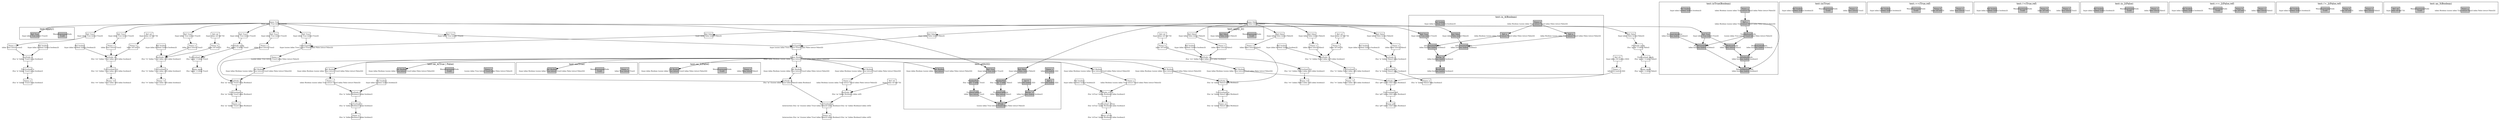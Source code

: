 digraph Document {
  node [shape=box,fixedsize=shape fontsize=10]
  1 [label="Name: True\n(type (alias True (struct True)))", fillcolor=grey];
  2 [label="FunOverload: apply\n(fun 'apply' () (alias True))", fillcolor=grey];
  3 [label="FunNode: apply\n(fun 'apply' () (alias True))", fillcolor=grey];
  4 [label="Ref: True\n(type (alias True (struct True)))", fillcolor=grey];
  5 [label="Name: apply\n(fun 'apply' () (alias True))", fillcolor=grey];
  6 [label="FunOverload: is\n(fun 'is' ((alias True)) (alias boolean))", fillcolor=grey];
  7 [label="FunNode: is\n(fun 'is' ((alias True)) (alias boolean))", fillcolor=grey];
  8 [label="Ref: True\n(type (alias True (struct True)))", fillcolor=grey];
  9 [label="Name: a\n(alias True (struct True))", fillcolor=grey];
  10 [label="Ref: boolean\n(type (alias boolean (native boolean)))", fillcolor=grey];
  11 [label="Name: is\n(fun 'is' ((alias True)) (alias boolean))", fillcolor=grey];
  12 [label="FunOverload: ==\n(fun '==' ((alias True) (alias ref)) (alias boolean))", fillcolor=grey];
  13 [label="FunNode: ==\n(fun '==' ((alias True) (alias ref)) (alias boolean))", fillcolor=grey];
  14 [label="Ref: True\n(type (alias True (struct True)))", fillcolor=grey];
  15 [label="Name: a\n(alias True (struct True))", fillcolor=grey];
  16 [label="Ref: ref\n(type (alias ref (ref ?)))", fillcolor=grey];
  17 [label="Name: b\n(alias ref (ref ?))", fillcolor=grey];
  18 [label="Ref: boolean\n(type (alias boolean (native boolean)))", fillcolor=grey];
  19 [label="Name: ==\n(fun '==' ((alias True) (alias ref)) (alias boolean))", fillcolor=grey];
  20 [label="FunOverload: !=\n(fun '!=' ((alias True) (alias ref)) (alias boolean))", fillcolor=grey];
  21 [label="FunNode: !=\n(fun '!=' ((alias True) (alias ref)) (alias boolean))", fillcolor=grey];
  22 [label="Ref: True\n(type (alias True (struct True)))", fillcolor=grey];
  23 [label="Name: a\n(alias True (struct True))", fillcolor=grey];
  24 [label="Ref: ref\n(type (alias ref (ref ?)))", fillcolor=grey];
  25 [label="Name: b\n(alias ref (ref ?))", fillcolor=grey];
  26 [label="Ref: boolean\n(type (alias boolean (native boolean)))", fillcolor=grey];
  27 [label="Name: !=\n(fun '!=' ((alias True) (alias ref)) (alias boolean))", fillcolor=grey];
  28 [label="Name: False\n(type (alias False (struct False)))", fillcolor=grey];
  29 [label="FunOverload: apply\n(fun 'apply' () (alias False))", fillcolor=grey];
  30 [label="FunNode: apply\n(fun 'apply' () (alias False))", fillcolor=grey];
  31 [label="Ref: False\n(type (alias False (struct False)))", fillcolor=grey];
  32 [label="Name: apply\n(fun 'apply' () (alias False))", fillcolor=grey];
  33 [label="FunOverload: is\n(fun 'is' ((alias False)) (alias boolean))", fillcolor=grey];
  34 [label="FunNode: is\n(fun 'is' ((alias False)) (alias boolean))", fillcolor=grey];
  35 [label="Ref: False\n(type (alias False (struct False)))", fillcolor=grey];
  36 [label="Name: a\n(alias False (struct False))", fillcolor=grey];
  37 [label="Ref: boolean\n(type (alias boolean (native boolean)))", fillcolor=grey];
  38 [label="Name: is\n(fun 'is' ((alias False)) (alias boolean))", fillcolor=grey];
  39 [label="FunOverload: ==\n(fun '==' ((alias False) (alias ref)) (alias boolean))", fillcolor=grey];
  40 [label="FunNode: ==\n(fun '==' ((alias False) (alias ref)) (alias boolean))", fillcolor=grey];
  41 [label="Ref: False\n(type (alias False (struct False)))", fillcolor=grey];
  42 [label="Name: a\n(alias False (struct False))", fillcolor=grey];
  43 [label="Ref: ref\n(type (alias ref (ref ?)))", fillcolor=grey];
  44 [label="Name: b\n(alias ref (ref ?))", fillcolor=grey];
  45 [label="Ref: boolean\n(type (alias boolean (native boolean)))", fillcolor=grey];
  46 [label="Name: ==\n(fun '==' ((alias False) (alias ref)) (alias boolean))", fillcolor=grey];
  47 [label="FunOverload: !=\n(fun '!=' ((alias False) (alias ref)) (alias boolean))", fillcolor=grey];
  48 [label="FunNode: !=\n(fun '!=' ((alias False) (alias ref)) (alias boolean))", fillcolor=grey];
  49 [label="Ref: False\n(type (alias False (struct False)))", fillcolor=grey];
  50 [label="Name: a\n(alias False (struct False))", fillcolor=grey];
  51 [label="Ref: ref\n(type (alias ref (ref ?)))", fillcolor=grey];
  52 [label="Name: b\n(alias ref (ref ?))", fillcolor=grey];
  53 [label="Ref: boolean\n(type (alias boolean (native boolean)))", fillcolor=grey];
  54 [label="Name: !=\n(fun '!=' ((alias False) (alias ref)) (alias boolean))", fillcolor=grey];
  55 [label="Name: Boolean\n(type (alias Boolean (union (alias True (struct True)) (alias False (struct False)))))", fillcolor=grey];
  56 [label="UnionTypeNode\n(type (union (alias True (struct True)) (alias False (struct False))))", fillcolor=grey];
  57 [label="Ref: True\n(type (alias True (struct True)))", fillcolor=grey];
  58 [label="Ref: False\n(type (alias False (struct False)))", fillcolor=grey];
  59 [label="FunOverload: is\n(fun 'is' ((alias Boolean)) (alias boolean))", fillcolor=grey];
  60 [label="FunNode: is\n(fun 'is' ((alias Boolean)) (alias boolean))", fillcolor=grey];
  61 [label="Ref: Boolean\n(type (alias Boolean (union (alias True (struct True)) (alias False (struct False)))))", fillcolor=grey];
  62 [label="Name: a\n(alias Boolean (union (alias True (struct True)) (alias False (struct False))))", fillcolor=grey];
  63 [label="Ref: boolean\n(type (alias boolean (native boolean)))", fillcolor=grey];
  64 [label="Name: is\n(fun 'is' ((alias Boolean)) (alias boolean))", fillcolor=grey];
  65 [label="FunOverload: as\n(fun 'as' ((alias True)) (alias Boolean))", fillcolor=grey];
  66 [label="FunNode: as\n(fun 'as' ((alias True)) (alias Boolean))", fillcolor=grey];
  67 [label="Ref: True\n(type (alias True (struct True)))", fillcolor=grey];
  68 [label="Name: a\n(alias True (struct True))", fillcolor=grey];
  69 [label="Ref: Boolean\n(type (alias Boolean (union (alias True (struct True)) (alias False (struct False)))))", fillcolor=grey];
  70 [label="Name: as\n(fun 'as' ((alias True)) (alias Boolean))", fillcolor=grey];
  71 [label="FunOverload: as\n(fun 'as' ((alias False)) (alias Boolean))", fillcolor=grey];
  72 [label="FunNode: as\n(fun 'as' ((alias False)) (alias Boolean))", fillcolor=grey];
  73 [label="Ref: False\n(type (alias False (struct False)))", fillcolor=grey];
  74 [label="Name: a\n(alias False (struct False))", fillcolor=grey];
  75 [label="Ref: Boolean\n(type (alias Boolean (union (alias True (struct True)) (alias False (struct False)))))", fillcolor=grey];
  76 [label="Name: as\n(fun 'as' ((alias False)) (alias Boolean))", fillcolor=grey];
  77 [label="FunOverload: as\n(intersection (fun 'as' ((union (alias True) (alias False))) (alias Boolean)) (fun 'as' ((alias Boolean)) (alias ref)))", fillcolor=grey];
  78 [label="FunNode: as\n(fun 'as' ((union (alias True) (alias False))) (alias Boolean))", fillcolor=grey];
  79 [label="UnionTypeNode\n(type (union (alias True (struct True)) (alias False (struct False))))", fillcolor=grey];
  80 [label="Ref: True\n(type (alias True (struct True)))", fillcolor=grey];
  81 [label="Ref: False\n(type (alias False (struct False)))", fillcolor=grey];
  82 [label="Name: a\n(union (alias True (struct True)) (alias False (struct False)))", fillcolor=grey];
  83 [label="Ref: Boolean\n(type (alias Boolean (union (alias True (struct True)) (alias False (struct False)))))", fillcolor=grey];
  84 [label="FunNode: as\n(fun 'as' ((alias Boolean)) (alias ref))", fillcolor=grey];
  85 [label="Ref: Boolean\n(type (alias Boolean (union (alias True (struct True)) (alias False (struct False)))))", fillcolor=grey];
  86 [label="Name: a\n(alias Boolean (union (alias True (struct True)) (alias False (struct False))))", fillcolor=grey];
  87 [label="Ref: ref\n(type (alias ref (ref ?)))", fillcolor=grey];
  88 [label="Name: as\n(intersection (fun 'as' ((union (alias True) (alias False))) (alias Boolean)) (fun 'as' ((alias Boolean)) (alias ref)))", fillcolor=grey];
  89 [label="FunOverload: gt0\n(fun 'gt0' ((alias i32)) (alias Boolean))", fillcolor=grey];
  90 [label="FunNode: gt0\n(fun 'gt0' ((alias i32)) (alias Boolean))", fillcolor=grey];
  91 [label="Ref: i32\n(type (alias i32 (native i32)))", fillcolor=grey];
  92 [label="Name: x\n(alias i32 (native i32))", fillcolor=grey];
  93 [label="Ref: Boolean\n(type (alias Boolean (union (alias True (struct True)) (alias False (struct False)))))", fillcolor=grey];
  94 [label="Name: gt0\n(fun 'gt0' ((alias i32)) (alias Boolean))", fillcolor=grey];
  95 [label="FunOverload: isTrue\n(fun 'isTrue' ((alias Boolean)) (alias boolean))", fillcolor=grey];
  96 [label="FunNode: isTrue\n(fun 'isTrue' ((alias Boolean)) (alias boolean))", fillcolor=grey];
  97 [label="Ref: Boolean\n(type (alias Boolean (union (alias True (struct True)) (alias False (struct False)))))", fillcolor=grey];
  98 [label="Name: a\n(alias Boolean (union (alias True (struct True)) (alias False (struct False))))", fillcolor=grey];
  99 [label="Ref: boolean\n(type (alias boolean (native boolean)))", fillcolor=grey];
  100 [label="Name: isTrue\n(fun 'isTrue' ((alias Boolean)) (alias boolean))", fillcolor=grey];
  subgraph cluster0 {
    node [style=filled, fillcolor=grey];
    101 [label="WasmExpressionNode\n(void)", fillcolor=grey];
    102 [label="Ref: True\n(type (alias True (struct True)))", fillcolor=grey];
  label = "test::apply()";
}
  subgraph cluster1 {
    node [style=filled, fillcolor=grey];
    103 [label="WasmExpressionNode\n(void)", fillcolor=grey];
    104 [label="Ref: False\n(type (alias False (struct False)))", fillcolor=grey];
  label = "test::apply_2()";
}
  subgraph cluster2 {
    node [style=filled, fillcolor=grey];
    105 [label="Name: a\n(alias True (struct True))", fillcolor=grey];
    106 [label="WasmExpressionNode\n(void)", fillcolor=grey];
    107 [label="Ref: boolean\n(type (alias boolean (native boolean)))", fillcolor=grey];
  label = "test::is(True)";
}
  subgraph cluster3 {
    node [style=filled, fillcolor=grey];
    108 [label="Name: a\n(alias True (struct True))", fillcolor=grey];
    109 [label="Name: b\n(alias ref (ref ?))", fillcolor=grey];
    110 [label="WasmExpressionNode\n(void)", fillcolor=grey];
    111 [label="Ref: boolean\n(type (alias boolean (native boolean)))", fillcolor=grey];
  label = "test::==(True,ref)";
}
  subgraph cluster4 {
    node [style=filled, fillcolor=grey];
    112 [label="Name: a\n(alias True (struct True))", fillcolor=grey];
    113 [label="Name: b\n(alias ref (ref ?))", fillcolor=grey];
    114 [label="WasmExpressionNode\n(void)", fillcolor=grey];
    115 [label="Ref: boolean\n(type (alias boolean (native boolean)))", fillcolor=grey];
  label = "test::!=(True,ref)";
}
  subgraph cluster5 {
    node [style=filled, fillcolor=grey];
    116 [label="Name: a\n(alias False (struct False))", fillcolor=grey];
    117 [label="WasmExpressionNode\n(void)", fillcolor=grey];
    118 [label="Ref: boolean\n(type (alias boolean (native boolean)))", fillcolor=grey];
  label = "test::is_2(False)";
}
  subgraph cluster6 {
    node [style=filled, fillcolor=grey];
    119 [label="Name: a\n(alias False (struct False))", fillcolor=grey];
    120 [label="Name: b\n(alias ref (ref ?))", fillcolor=grey];
    121 [label="WasmExpressionNode\n(void)", fillcolor=grey];
    122 [label="Ref: boolean\n(type (alias boolean (native boolean)))", fillcolor=grey];
  label = "test::==_2(False,ref)";
}
  subgraph cluster7 {
    node [style=filled, fillcolor=grey];
    123 [label="Name: a\n(alias False (struct False))", fillcolor=grey];
    124 [label="Name: b\n(alias ref (ref ?))", fillcolor=grey];
    125 [label="WasmExpressionNode\n(void)", fillcolor=grey];
    126 [label="Ref: boolean\n(type (alias boolean (native boolean)))", fillcolor=grey];
  label = "test::!=_2(False,ref)";
}
  subgraph cluster8 {
    node [style=filled, fillcolor=grey];
    127 [label="Name: a\n(union (alias True (struct True)) (alias False (struct False)))", fillcolor=grey];
    128 [label="WasmExpressionNode\n(void)", fillcolor=grey];
    129 [label="Ref: Boolean\n(type (alias Boolean (union (alias True (struct True)) (alias False (struct False)))))", fillcolor=grey];
  label = "test::as_4(True | False)";
}
  subgraph cluster9 {
    node [style=filled, fillcolor=grey];
    130 [label="Name: a\n(alias True (struct True))", fillcolor=grey];
    131 [label="WasmExpressionNode\n(void)", fillcolor=grey];
    132 [label="Ref: Boolean\n(type (alias Boolean (union (alias True (struct True)) (alias False (struct False)))))", fillcolor=grey];
  label = "test::as(True)";
}
  subgraph cluster10 {
    node [style=filled, fillcolor=grey];
    133 [label="Name: a\n(alias False (struct False))", fillcolor=grey];
    134 [label="WasmExpressionNode\n(void)", fillcolor=grey];
    135 [label="Ref: Boolean\n(type (alias Boolean (union (alias True (struct True)) (alias False (struct False)))))", fillcolor=grey];
  label = "test::as_2(False)";
}
  subgraph cluster11 {
    node [style=filled, fillcolor=grey];
    136 [label="Name: x\n(alias i32 (native i32))", fillcolor=grey];
    137 [label="IfNode\n(union (alias True (struct True)) (alias False (struct False)))", fillcolor=grey];
    138 [label="FunctionCallNode\n(alias True (struct True))", fillcolor=grey];
    139 [label="MemberNode\n(fun 'apply' () (alias True))", fillcolor=grey];
    140 [label="Ref: True\n(type (alias True (struct True)))", fillcolor=grey];
    141 [label="BinOp: '>'\n(alias boolean (native boolean))", fillcolor=grey];
    142 [label="Ref: x\n(alias i32 (native i32))", fillcolor=grey];
    143 [label="Int: 0\n(alias i32 (native i32))", fillcolor=grey];
    144 [label="FunctionCallNode\n(alias False (struct False))", fillcolor=grey];
    145 [label="MemberNode\n(fun 'apply' () (alias False))", fillcolor=grey];
    146 [label="Ref: False\n(type (alias False (struct False)))", fillcolor=grey];
    147 [label="Ref: Boolean\n(type (alias Boolean (union (alias True (struct True)) (alias False (struct False)))))", fillcolor=grey];
    136 -> 142[taillabel="" labeldistance="1" fontname="times  italic" fontsize = 10 color="black" ];
    138 -> 137[taillabel="" labeldistance="1" fontname="times  italic" fontsize = 10 color="black" ];
    139 -> 138[taillabel="" labeldistance="1" fontname="times  italic" fontsize = 10 color="black" ];
    140 -> 139[taillabel="" labeldistance="1" fontname="times  italic" fontsize = 10 color="black" ];
    141 -> 137[taillabel="" labeldistance="1" fontname="times  italic" fontsize = 10 color="black" ];
    142 -> 141[taillabel="" labeldistance="1" fontname="times  italic" fontsize = 10 color="black" ];
    143 -> 141[taillabel="" labeldistance="1" fontname="times  italic" fontsize = 10 color="black" ];
    144 -> 137[taillabel="" labeldistance="1" fontname="times  italic" fontsize = 10 color="black" ];
    145 -> 144[taillabel="" labeldistance="1" fontname="times  italic" fontsize = 10 color="black" ];
    146 -> 145[taillabel="" labeldistance="1" fontname="times  italic" fontsize = 10 color="black" ];
  label = "test::gt0(i32)";
}
  subgraph cluster12 {
    node [style=filled, fillcolor=grey];
    148 [label="Name: a\n(alias Boolean (union (alias True (struct True)) (alias False (struct False))))", fillcolor=grey];
    149 [label="BlockNode\n(alias boolean (native boolean))", fillcolor=grey];
    150 [label="BinOp: '||'\n(alias boolean (native boolean))", fillcolor=grey];
    151 [label="IsExpressionNodeis\n(alias boolean (native boolean))", fillcolor=grey];
    152 [label="Ref: a\n(alias Boolean (union (alias True (struct True)) (alias False (struct False))))", fillcolor=grey];
    153 [label="Ref: True\n(type (alias True (struct True)))", fillcolor=grey];
    154 [label="IsExpressionNodeis\n(alias boolean (native boolean))", fillcolor=grey];
    155 [label="Ref: a\n(alias Boolean (union (alias True (struct True)) (alias False (struct False))))", fillcolor=grey];
    156 [label="Ref: False\n(type (alias False (struct False)))", fillcolor=grey];
    157 [label="Ref: boolean\n(type (alias boolean (native boolean)))", fillcolor=grey];
    148 -> 152[taillabel="" labeldistance="1" fontname="times  italic" fontsize = 10 color="black" ];
    148 -> 155[taillabel="" labeldistance="1" fontname="times  italic" fontsize = 10 color="black" ];
    150 -> 149[taillabel="" labeldistance="1" fontname="times  italic" fontsize = 10 color="black" ];
    151 -> 150[taillabel="" labeldistance="1" fontname="times  italic" fontsize = 10 color="black" ];
    152 -> 151[taillabel="" labeldistance="1" fontname="times  italic" fontsize = 10 color="black" ];
    153 -> 151[taillabel="" labeldistance="1" fontname="times  italic" fontsize = 10 color="black" ];
    154 -> 150[taillabel="" labeldistance="1" fontname="times  italic" fontsize = 10 color="black" ];
    155 -> 154[taillabel="" labeldistance="1" fontname="times  italic" fontsize = 10 color="black" ];
    156 -> 154[taillabel="" labeldistance="1" fontname="times  italic" fontsize = 10 color="black" ];
  label = "test::is_4(Boolean)";
}
  subgraph cluster13 {
    node [style=filled, fillcolor=grey];
    158 [label="Name: a\n(alias Boolean (union (alias True (struct True)) (alias False (struct False))))", fillcolor=grey];
    159 [label="WasmExpressionNode\n(void)", fillcolor=grey];
    160 [label="Ref: ref\n(type (alias ref (ref ?)))", fillcolor=grey];
  label = "test::as_5(Boolean)";
}
  subgraph cluster14 {
    node [style=filled, fillcolor=grey];
    161 [label="Name: a\n(alias Boolean (union (alias True (struct True)) (alias False (struct False))))", fillcolor=grey];
    162 [label="PatternMatcherNode\n(alias boolean (native boolean))", fillcolor=grey];
    163 [label="Ref: a\n(alias Boolean (union (alias True (struct True)) (alias False (struct False))))", fillcolor=grey];
    164 [label="MatchCaseIsNode\n(alias boolean (native boolean))", fillcolor=grey];
    165 [label="Ref: True\n(type (alias True (struct True)))", fillcolor=grey];
    166 [label="BooleanLiteraltrue\n(alias boolean (native boolean))", fillcolor=grey];
    167 [label="TypeReducerNode\n(union (alias True (struct True)) (alias False (struct False)))", fillcolor=grey];
    168 [label="MatchDefaultNode\n(alias boolean (native boolean))", fillcolor=grey];
    169 [label="BooleanLiteralfalse\n(alias boolean (native boolean))", fillcolor=grey];
    170 [label="TypeReducerNode\n(alias False (struct False))", fillcolor=grey];
    171 [label="Ref: boolean\n(type (alias boolean (native boolean)))", fillcolor=grey];
    161 -> 163[taillabel="" labeldistance="1" fontname="times  italic" fontsize = 10 color="black" ];
    163 -> 162[taillabel="" labeldistance="1" fontname="times  italic" fontsize = 10 color="black" ];
    163 -> 167[taillabel="" labeldistance="1" fontname="times  italic" fontsize = 10 color="black" ];
    164 -> 162[taillabel="" labeldistance="1" fontname="times  italic" fontsize = 10 color="black" ];
    165 -> 164[taillabel="" labeldistance="1" fontname="times  italic" fontsize = 10 color="black" ];
    165 -> 170[taillabel="" labeldistance="1" fontname="times  italic" fontsize = 10 color="black" ];
    166 -> 164[taillabel="" labeldistance="1" fontname="times  italic" fontsize = 10 color="black" ];
    167 -> 164[taillabel="" labeldistance="1" fontname="times  italic" fontsize = 10 color="black" ];
    167 -> 170[taillabel="" labeldistance="1" fontname="times  italic" fontsize = 10 color="black" ];
    168 -> 162[taillabel="" labeldistance="1" fontname="times  italic" fontsize = 10 color="black" ];
    169 -> 168[taillabel="" labeldistance="1" fontname="times  italic" fontsize = 10 color="black" ];
    170 -> 168[taillabel="" labeldistance="1" fontname="times  italic" fontsize = 10 color="black" ];
  label = "test::isTrue(Boolean)";
}
  1 -> 4[taillabel="" labeldistance="1" fontname="times  italic" fontsize = 10 color="black" ];
  1 -> 8[taillabel="" labeldistance="1" fontname="times  italic" fontsize = 10 color="black" ];
  1 -> 14[taillabel="" labeldistance="1" fontname="times  italic" fontsize = 10 color="black" ];
  1 -> 22[taillabel="" labeldistance="1" fontname="times  italic" fontsize = 10 color="black" ];
  1 -> 57[taillabel="" labeldistance="1" fontname="times  italic" fontsize = 10 color="black" ];
  1 -> 67[taillabel="" labeldistance="1" fontname="times  italic" fontsize = 10 color="black" ];
  1 -> 80[taillabel="" labeldistance="1" fontname="times  italic" fontsize = 10 color="black" ];
  1 -> 102[taillabel="" labeldistance="1" fontname="times  italic" fontsize = 10 color="black" ];
  1 -> 140[taillabel="" labeldistance="1" fontname="times  italic" fontsize = 10 color="black" ];
  1 -> 153[taillabel="" labeldistance="1" fontname="times  italic" fontsize = 10 color="black" ];
  1 -> 165[taillabel="" labeldistance="1" fontname="times  italic" fontsize = 10 color="black" ];
  2 -> 5[taillabel="" labeldistance="1" fontname="times  italic" fontsize = 10 color="black" ];
  3 -> 2[taillabel="" labeldistance="1" fontname="times  italic" fontsize = 10 color="black" ];
  4 -> 3[taillabel="" labeldistance="1" fontname="times  italic" fontsize = 10 color="black" ];
  6 -> 11[taillabel="" labeldistance="1" fontname="times  italic" fontsize = 10 color="black" ];
  7 -> 6[taillabel="" labeldistance="1" fontname="times  italic" fontsize = 10 color="black" ];
  8 -> 9[taillabel="" labeldistance="1" fontname="times  italic" fontsize = 10 color="black" ];
  9 -> 7[taillabel="" labeldistance="1" fontname="times  italic" fontsize = 10 color="black" ];
  10 -> 7[taillabel="" labeldistance="1" fontname="times  italic" fontsize = 10 color="black" ];
  12 -> 19[taillabel="" labeldistance="1" fontname="times  italic" fontsize = 10 color="black" ];
  13 -> 12[taillabel="" labeldistance="1" fontname="times  italic" fontsize = 10 color="black" ];
  14 -> 15[taillabel="" labeldistance="1" fontname="times  italic" fontsize = 10 color="black" ];
  15 -> 13[taillabel="" labeldistance="1" fontname="times  italic" fontsize = 10 color="black" ];
  16 -> 17[taillabel="" labeldistance="1" fontname="times  italic" fontsize = 10 color="black" ];
  17 -> 13[taillabel="" labeldistance="1" fontname="times  italic" fontsize = 10 color="black" ];
  18 -> 13[taillabel="" labeldistance="1" fontname="times  italic" fontsize = 10 color="black" ];
  20 -> 27[taillabel="" labeldistance="1" fontname="times  italic" fontsize = 10 color="black" ];
  21 -> 20[taillabel="" labeldistance="1" fontname="times  italic" fontsize = 10 color="black" ];
  22 -> 23[taillabel="" labeldistance="1" fontname="times  italic" fontsize = 10 color="black" ];
  23 -> 21[taillabel="" labeldistance="1" fontname="times  italic" fontsize = 10 color="black" ];
  24 -> 25[taillabel="" labeldistance="1" fontname="times  italic" fontsize = 10 color="black" ];
  25 -> 21[taillabel="" labeldistance="1" fontname="times  italic" fontsize = 10 color="black" ];
  26 -> 21[taillabel="" labeldistance="1" fontname="times  italic" fontsize = 10 color="black" ];
  28 -> 31[taillabel="" labeldistance="1" fontname="times  italic" fontsize = 10 color="black" ];
  28 -> 35[taillabel="" labeldistance="1" fontname="times  italic" fontsize = 10 color="black" ];
  28 -> 41[taillabel="" labeldistance="1" fontname="times  italic" fontsize = 10 color="black" ];
  28 -> 49[taillabel="" labeldistance="1" fontname="times  italic" fontsize = 10 color="black" ];
  28 -> 58[taillabel="" labeldistance="1" fontname="times  italic" fontsize = 10 color="black" ];
  28 -> 73[taillabel="" labeldistance="1" fontname="times  italic" fontsize = 10 color="black" ];
  28 -> 81[taillabel="" labeldistance="1" fontname="times  italic" fontsize = 10 color="black" ];
  28 -> 104[taillabel="" labeldistance="1" fontname="times  italic" fontsize = 10 color="black" ];
  28 -> 146[taillabel="" labeldistance="1" fontname="times  italic" fontsize = 10 color="black" ];
  28 -> 156[taillabel="" labeldistance="1" fontname="times  italic" fontsize = 10 color="black" ];
  29 -> 32[taillabel="" labeldistance="1" fontname="times  italic" fontsize = 10 color="black" ];
  30 -> 29[taillabel="" labeldistance="1" fontname="times  italic" fontsize = 10 color="black" ];
  31 -> 30[taillabel="" labeldistance="1" fontname="times  italic" fontsize = 10 color="black" ];
  33 -> 38[taillabel="" labeldistance="1" fontname="times  italic" fontsize = 10 color="black" ];
  34 -> 33[taillabel="" labeldistance="1" fontname="times  italic" fontsize = 10 color="black" ];
  35 -> 36[taillabel="" labeldistance="1" fontname="times  italic" fontsize = 10 color="black" ];
  36 -> 34[taillabel="" labeldistance="1" fontname="times  italic" fontsize = 10 color="black" ];
  37 -> 34[taillabel="" labeldistance="1" fontname="times  italic" fontsize = 10 color="black" ];
  39 -> 46[taillabel="" labeldistance="1" fontname="times  italic" fontsize = 10 color="black" ];
  40 -> 39[taillabel="" labeldistance="1" fontname="times  italic" fontsize = 10 color="black" ];
  41 -> 42[taillabel="" labeldistance="1" fontname="times  italic" fontsize = 10 color="black" ];
  42 -> 40[taillabel="" labeldistance="1" fontname="times  italic" fontsize = 10 color="black" ];
  43 -> 44[taillabel="" labeldistance="1" fontname="times  italic" fontsize = 10 color="black" ];
  44 -> 40[taillabel="" labeldistance="1" fontname="times  italic" fontsize = 10 color="black" ];
  45 -> 40[taillabel="" labeldistance="1" fontname="times  italic" fontsize = 10 color="black" ];
  47 -> 54[taillabel="" labeldistance="1" fontname="times  italic" fontsize = 10 color="black" ];
  48 -> 47[taillabel="" labeldistance="1" fontname="times  italic" fontsize = 10 color="black" ];
  49 -> 50[taillabel="" labeldistance="1" fontname="times  italic" fontsize = 10 color="black" ];
  50 -> 48[taillabel="" labeldistance="1" fontname="times  italic" fontsize = 10 color="black" ];
  51 -> 52[taillabel="" labeldistance="1" fontname="times  italic" fontsize = 10 color="black" ];
  52 -> 48[taillabel="" labeldistance="1" fontname="times  italic" fontsize = 10 color="black" ];
  53 -> 48[taillabel="" labeldistance="1" fontname="times  italic" fontsize = 10 color="black" ];
  55 -> 61[taillabel="" labeldistance="1" fontname="times  italic" fontsize = 10 color="black" ];
  55 -> 69[taillabel="" labeldistance="1" fontname="times  italic" fontsize = 10 color="black" ];
  55 -> 75[taillabel="" labeldistance="1" fontname="times  italic" fontsize = 10 color="black" ];
  55 -> 83[taillabel="" labeldistance="1" fontname="times  italic" fontsize = 10 color="black" ];
  55 -> 85[taillabel="" labeldistance="1" fontname="times  italic" fontsize = 10 color="black" ];
  55 -> 93[taillabel="" labeldistance="1" fontname="times  italic" fontsize = 10 color="black" ];
  55 -> 97[taillabel="" labeldistance="1" fontname="times  italic" fontsize = 10 color="black" ];
  55 -> 129[taillabel="" labeldistance="1" fontname="times  italic" fontsize = 10 color="black" ];
  55 -> 132[taillabel="" labeldistance="1" fontname="times  italic" fontsize = 10 color="black" ];
  55 -> 135[taillabel="" labeldistance="1" fontname="times  italic" fontsize = 10 color="black" ];
  55 -> 147[taillabel="" labeldistance="1" fontname="times  italic" fontsize = 10 color="black" ];
  56 -> 55[taillabel="" labeldistance="1" fontname="times  italic" fontsize = 10 color="black" ];
  57 -> 56[taillabel="" labeldistance="1" fontname="times  italic" fontsize = 10 color="black" ];
  58 -> 56[taillabel="" labeldistance="1" fontname="times  italic" fontsize = 10 color="black" ];
  59 -> 64[taillabel="" labeldistance="1" fontname="times  italic" fontsize = 10 color="black" ];
  60 -> 59[taillabel="" labeldistance="1" fontname="times  italic" fontsize = 10 color="black" ];
  61 -> 62[taillabel="" labeldistance="1" fontname="times  italic" fontsize = 10 color="black" ];
  62 -> 60[taillabel="" labeldistance="1" fontname="times  italic" fontsize = 10 color="black" ];
  63 -> 60[taillabel="" labeldistance="1" fontname="times  italic" fontsize = 10 color="black" ];
  65 -> 70[taillabel="" labeldistance="1" fontname="times  italic" fontsize = 10 color="black" ];
  66 -> 65[taillabel="" labeldistance="1" fontname="times  italic" fontsize = 10 color="black" ];
  67 -> 68[taillabel="" labeldistance="1" fontname="times  italic" fontsize = 10 color="black" ];
  68 -> 66[taillabel="" labeldistance="1" fontname="times  italic" fontsize = 10 color="black" ];
  69 -> 66[taillabel="" labeldistance="1" fontname="times  italic" fontsize = 10 color="black" ];
  71 -> 76[taillabel="" labeldistance="1" fontname="times  italic" fontsize = 10 color="black" ];
  72 -> 71[taillabel="" labeldistance="1" fontname="times  italic" fontsize = 10 color="black" ];
  73 -> 74[taillabel="" labeldistance="1" fontname="times  italic" fontsize = 10 color="black" ];
  74 -> 72[taillabel="" labeldistance="1" fontname="times  italic" fontsize = 10 color="black" ];
  75 -> 72[taillabel="" labeldistance="1" fontname="times  italic" fontsize = 10 color="black" ];
  77 -> 88[taillabel="" labeldistance="1" fontname="times  italic" fontsize = 10 color="black" ];
  78 -> 77[taillabel="" labeldistance="1" fontname="times  italic" fontsize = 10 color="black" ];
  79 -> 82[taillabel="" labeldistance="1" fontname="times  italic" fontsize = 10 color="black" ];
  80 -> 79[taillabel="" labeldistance="1" fontname="times  italic" fontsize = 10 color="black" ];
  81 -> 79[taillabel="" labeldistance="1" fontname="times  italic" fontsize = 10 color="black" ];
  82 -> 78[taillabel="" labeldistance="1" fontname="times  italic" fontsize = 10 color="black" ];
  83 -> 78[taillabel="" labeldistance="1" fontname="times  italic" fontsize = 10 color="black" ];
  84 -> 77[taillabel="" labeldistance="1" fontname="times  italic" fontsize = 10 color="black" ];
  85 -> 86[taillabel="" labeldistance="1" fontname="times  italic" fontsize = 10 color="black" ];
  86 -> 84[taillabel="" labeldistance="1" fontname="times  italic" fontsize = 10 color="black" ];
  87 -> 84[taillabel="" labeldistance="1" fontname="times  italic" fontsize = 10 color="black" ];
  89 -> 94[taillabel="" labeldistance="1" fontname="times  italic" fontsize = 10 color="black" ];
  90 -> 89[taillabel="" labeldistance="1" fontname="times  italic" fontsize = 10 color="black" ];
  91 -> 92[taillabel="" labeldistance="1" fontname="times  italic" fontsize = 10 color="black" ];
  92 -> 90[taillabel="" labeldistance="1" fontname="times  italic" fontsize = 10 color="black" ];
  93 -> 90[taillabel="" labeldistance="1" fontname="times  italic" fontsize = 10 color="black" ];
  95 -> 100[taillabel="" labeldistance="1" fontname="times  italic" fontsize = 10 color="black" ];
  96 -> 95[taillabel="" labeldistance="1" fontname="times  italic" fontsize = 10 color="black" ];
  97 -> 98[taillabel="" labeldistance="1" fontname="times  italic" fontsize = 10 color="black" ];
  98 -> 96[taillabel="" labeldistance="1" fontname="times  italic" fontsize = 10 color="black" ];
  99 -> 96[taillabel="" labeldistance="1" fontname="times  italic" fontsize = 10 color="black" ];
  label="";
}
